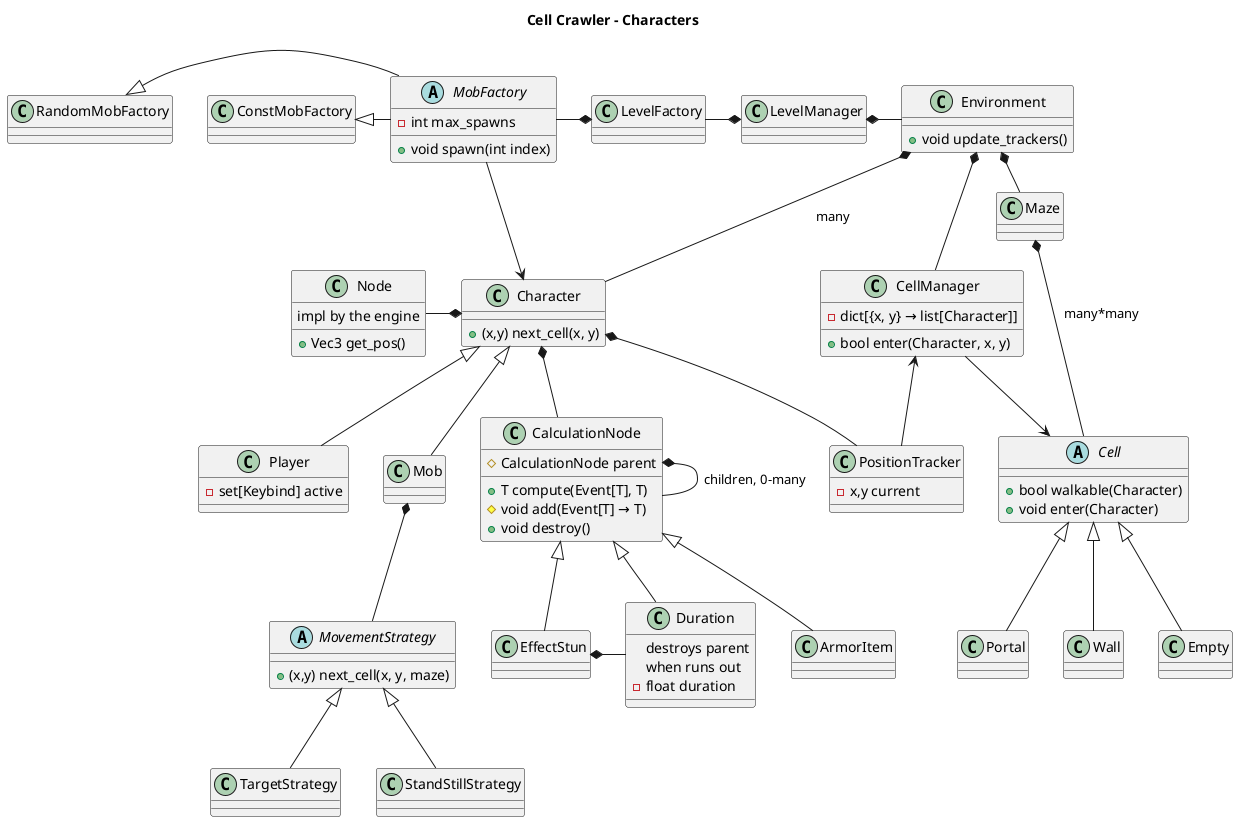 @startuml

title Cell Crawler - Characters

class Character {
  +(x,y) next_cell(x, y)
}

class Node {
  impl by the engine
  +Vec3 get_pos()
}

class Environment {
  +void update_trackers()
}
class PositionTracker

Character *-left- Node

class PositionTracker {
  -x,y current
}

Environment *-down- Character: many
Character *-right- PositionTracker

abstract class MovementStrategy {
  +(x,y) next_cell(x, y, maze)
}

class Player {
  -set[Keybind] active
}

Character <|-- Mob
Mob *-- MovementStrategy
Character <|-- Player
MovementStrategy <|-- TargetStrategy
MovementStrategy <|-- StandStillStrategy

class CalculationNode {
  #CalculationNode parent
  +T compute(Event[T], T)
  #void add(Event[T] → T)
  +void destroy()
}

class Duration {
  destroys parent
  when runs out
  -float duration
}

CalculationNode <|-- Duration
CalculationNode <|-- EffectStun
EffectStun *-right- Duration
CalculationNode <|-- ArmorItem

Character *-- CalculationNode
CalculationNode *-- CalculationNode: children, 0-many

Environment *-down- CellManager
PositionTracker -up-> CellManager

class CellManager {
  -dict[{x, y} → list[Character]]
  +bool enter(Character, x, y)
}

abstract class Cell {
  +bool walkable(Character)
  +void enter(Character)
}

Cell <|-- Wall
Cell <|-- Empty
Cell <|-- Portal

Environment *-right- Maze
Maze *-- Cell: many*many
CellManager --> Cell

LevelManager *-right- Environment
LevelManager *-left- LevelFactory
LevelFactory *-left- MobFactory

abstract class MobFactory {
  -int max_spawns
  +void spawn(int index)
}

MobFactory --> Character
MobFactory -left|> ConstMobFactory
MobFactory -left|> RandomMobFactory

@enduml